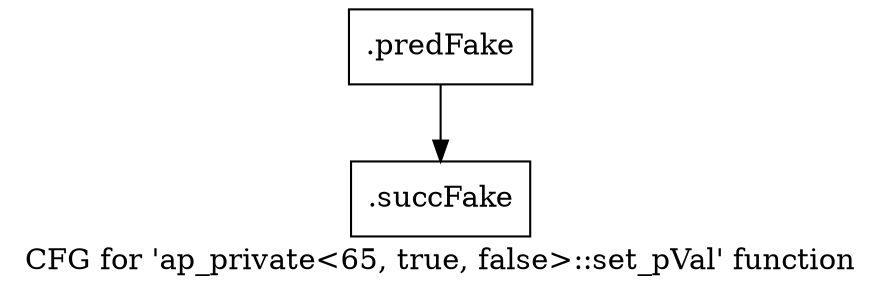 digraph "CFG for 'ap_private\<65, true, false\>::set_pVal' function" {
	label="CFG for 'ap_private\<65, true, false\>::set_pVal' function";

	Node0x5f79070 [shape=record,filename="",linenumber="",label="{.predFake}"];
	Node0x5f79070 -> Node0x630b130[ callList="" memoryops="" filename="/mnt/xilinx/Vitis_HLS/2021.2/include/etc/ap_private.h" execusionnum="2"];
	Node0x630b130 [shape=record,filename="/mnt/xilinx/Vitis_HLS/2021.2/include/etc/ap_private.h",linenumber="3304",label="{.succFake}"];
}
